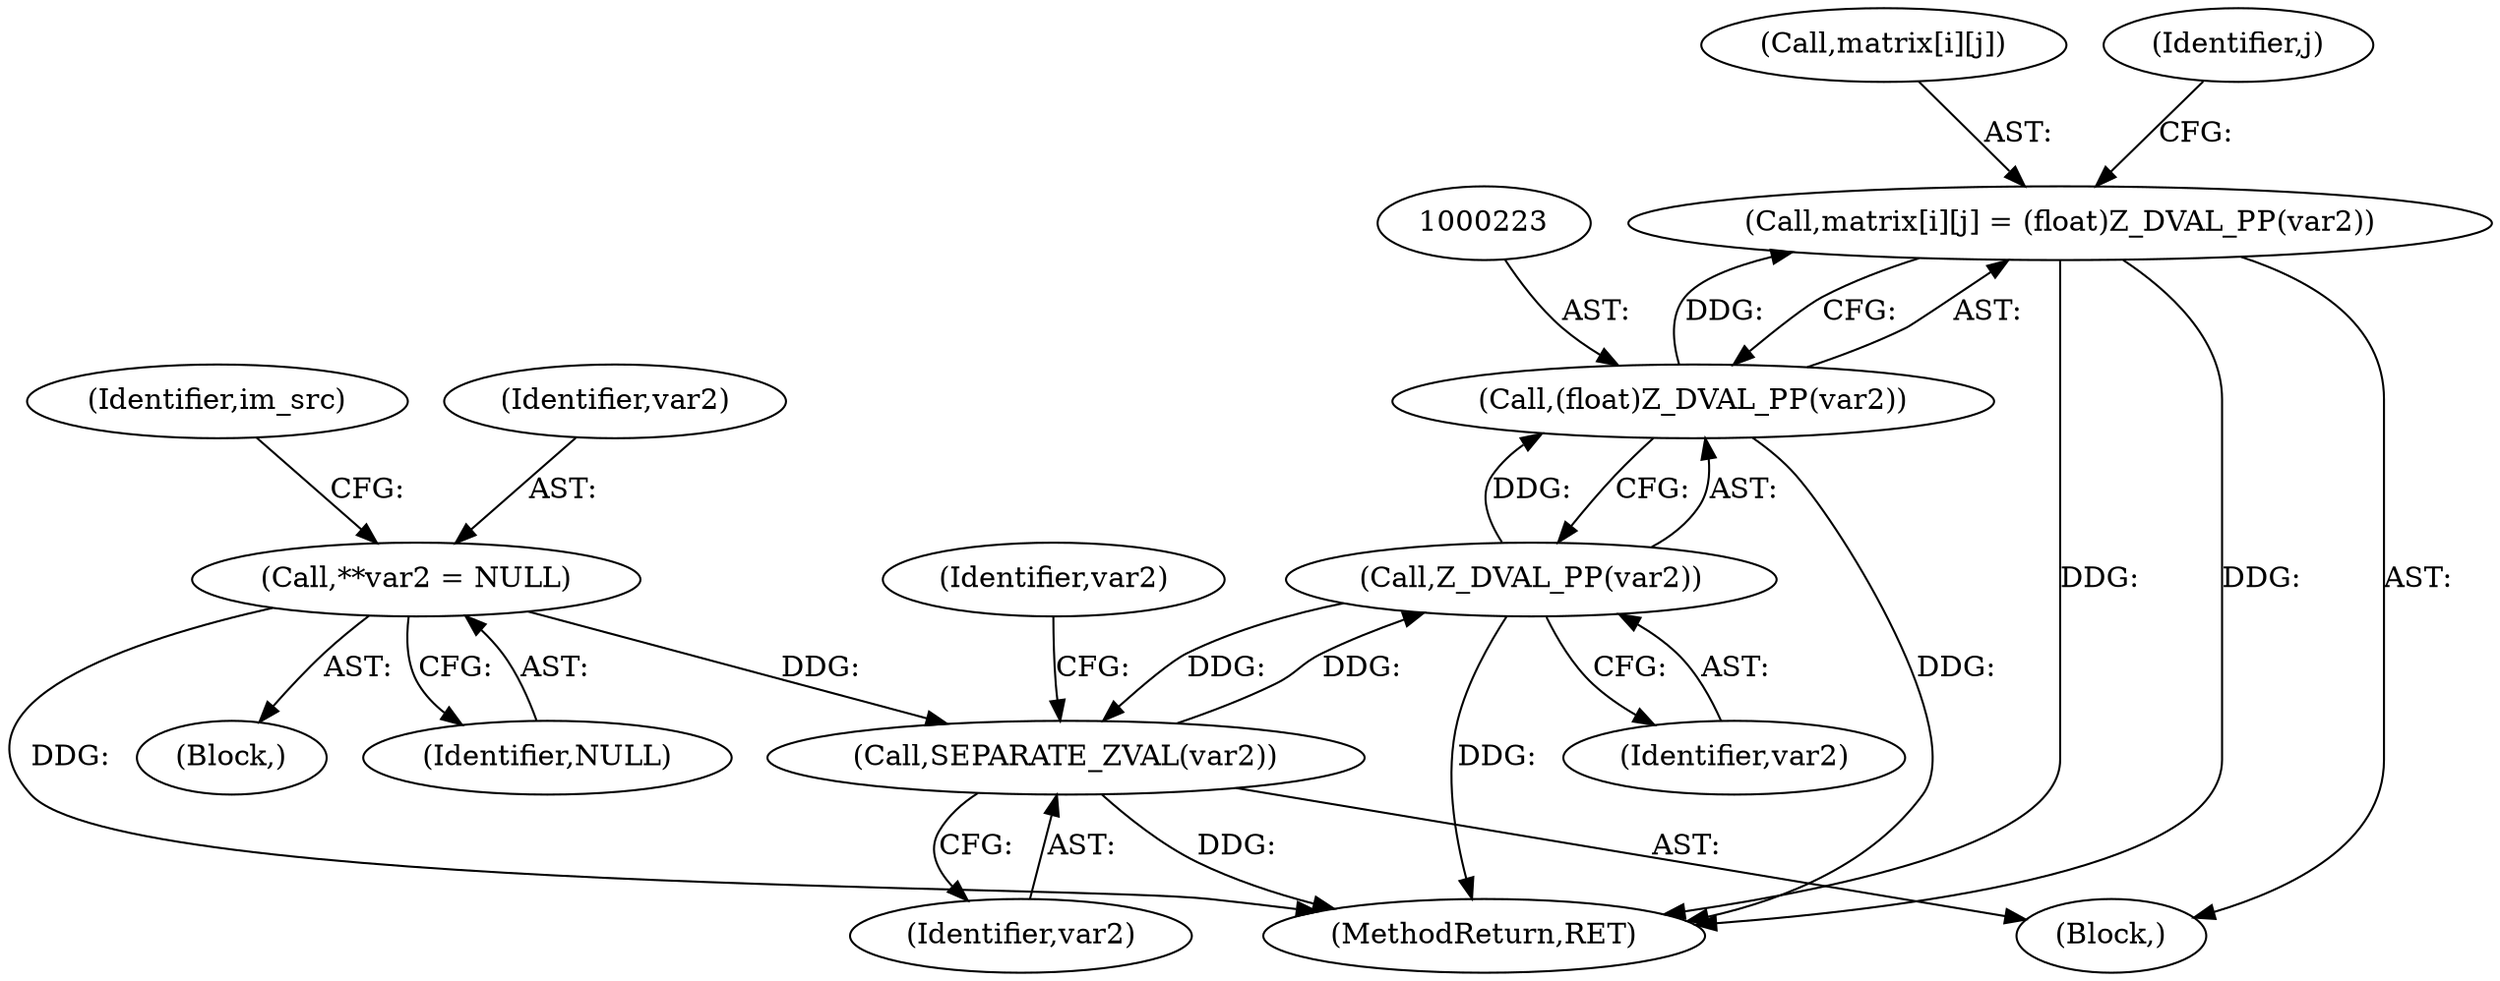 digraph "1_php-src_2938329ce19cb8c4197dec146c3ec887c6f61d01_0@array" {
"1000216" [label="(Call,matrix[i][j] = (float)Z_DVAL_PP(var2))"];
"1000222" [label="(Call,(float)Z_DVAL_PP(var2))"];
"1000224" [label="(Call,Z_DVAL_PP(var2))"];
"1000211" [label="(Call,SEPARATE_ZVAL(var2))"];
"1000110" [label="(Call,**var2 = NULL)"];
"1000247" [label="(MethodReturn,RET)"];
"1000217" [label="(Call,matrix[i][j])"];
"1000197" [label="(Identifier,j)"];
"1000224" [label="(Call,Z_DVAL_PP(var2))"];
"1000211" [label="(Call,SEPARATE_ZVAL(var2))"];
"1000212" [label="(Identifier,var2)"];
"1000216" [label="(Call,matrix[i][j] = (float)Z_DVAL_PP(var2))"];
"1000115" [label="(Identifier,im_src)"];
"1000110" [label="(Call,**var2 = NULL)"];
"1000225" [label="(Identifier,var2)"];
"1000102" [label="(Block,)"];
"1000111" [label="(Identifier,var2)"];
"1000210" [label="(Block,)"];
"1000112" [label="(Identifier,NULL)"];
"1000222" [label="(Call,(float)Z_DVAL_PP(var2))"];
"1000215" [label="(Identifier,var2)"];
"1000216" -> "1000210"  [label="AST: "];
"1000216" -> "1000222"  [label="CFG: "];
"1000217" -> "1000216"  [label="AST: "];
"1000222" -> "1000216"  [label="AST: "];
"1000197" -> "1000216"  [label="CFG: "];
"1000216" -> "1000247"  [label="DDG: "];
"1000216" -> "1000247"  [label="DDG: "];
"1000222" -> "1000216"  [label="DDG: "];
"1000222" -> "1000224"  [label="CFG: "];
"1000223" -> "1000222"  [label="AST: "];
"1000224" -> "1000222"  [label="AST: "];
"1000222" -> "1000247"  [label="DDG: "];
"1000224" -> "1000222"  [label="DDG: "];
"1000224" -> "1000225"  [label="CFG: "];
"1000225" -> "1000224"  [label="AST: "];
"1000224" -> "1000247"  [label="DDG: "];
"1000224" -> "1000211"  [label="DDG: "];
"1000211" -> "1000224"  [label="DDG: "];
"1000211" -> "1000210"  [label="AST: "];
"1000211" -> "1000212"  [label="CFG: "];
"1000212" -> "1000211"  [label="AST: "];
"1000215" -> "1000211"  [label="CFG: "];
"1000211" -> "1000247"  [label="DDG: "];
"1000110" -> "1000211"  [label="DDG: "];
"1000110" -> "1000102"  [label="AST: "];
"1000110" -> "1000112"  [label="CFG: "];
"1000111" -> "1000110"  [label="AST: "];
"1000112" -> "1000110"  [label="AST: "];
"1000115" -> "1000110"  [label="CFG: "];
"1000110" -> "1000247"  [label="DDG: "];
}
